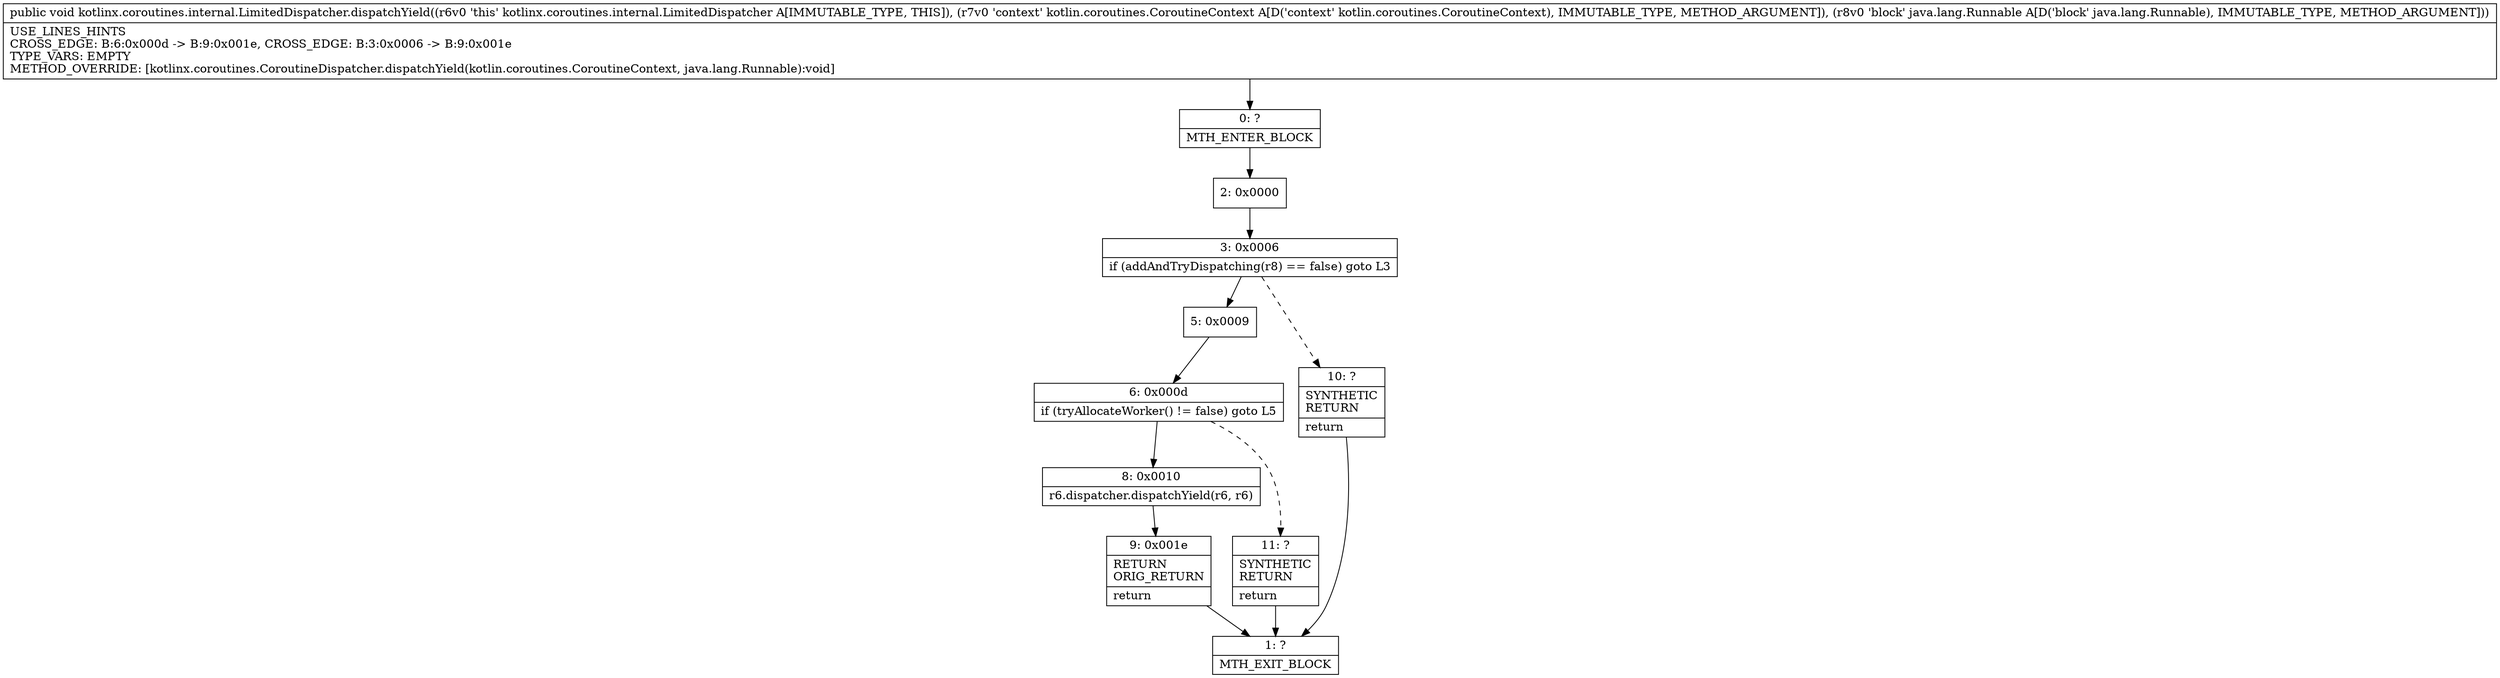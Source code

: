 digraph "CFG forkotlinx.coroutines.internal.LimitedDispatcher.dispatchYield(Lkotlin\/coroutines\/CoroutineContext;Ljava\/lang\/Runnable;)V" {
Node_0 [shape=record,label="{0\:\ ?|MTH_ENTER_BLOCK\l}"];
Node_2 [shape=record,label="{2\:\ 0x0000}"];
Node_3 [shape=record,label="{3\:\ 0x0006|if (addAndTryDispatching(r8) == false) goto L3\l}"];
Node_5 [shape=record,label="{5\:\ 0x0009}"];
Node_6 [shape=record,label="{6\:\ 0x000d|if (tryAllocateWorker() != false) goto L5\l}"];
Node_8 [shape=record,label="{8\:\ 0x0010|r6.dispatcher.dispatchYield(r6, r6)\l}"];
Node_9 [shape=record,label="{9\:\ 0x001e|RETURN\lORIG_RETURN\l|return\l}"];
Node_1 [shape=record,label="{1\:\ ?|MTH_EXIT_BLOCK\l}"];
Node_11 [shape=record,label="{11\:\ ?|SYNTHETIC\lRETURN\l|return\l}"];
Node_10 [shape=record,label="{10\:\ ?|SYNTHETIC\lRETURN\l|return\l}"];
MethodNode[shape=record,label="{public void kotlinx.coroutines.internal.LimitedDispatcher.dispatchYield((r6v0 'this' kotlinx.coroutines.internal.LimitedDispatcher A[IMMUTABLE_TYPE, THIS]), (r7v0 'context' kotlin.coroutines.CoroutineContext A[D('context' kotlin.coroutines.CoroutineContext), IMMUTABLE_TYPE, METHOD_ARGUMENT]), (r8v0 'block' java.lang.Runnable A[D('block' java.lang.Runnable), IMMUTABLE_TYPE, METHOD_ARGUMENT]))  | USE_LINES_HINTS\lCROSS_EDGE: B:6:0x000d \-\> B:9:0x001e, CROSS_EDGE: B:3:0x0006 \-\> B:9:0x001e\lTYPE_VARS: EMPTY\lMETHOD_OVERRIDE: [kotlinx.coroutines.CoroutineDispatcher.dispatchYield(kotlin.coroutines.CoroutineContext, java.lang.Runnable):void]\l}"];
MethodNode -> Node_0;Node_0 -> Node_2;
Node_2 -> Node_3;
Node_3 -> Node_5;
Node_3 -> Node_10[style=dashed];
Node_5 -> Node_6;
Node_6 -> Node_8;
Node_6 -> Node_11[style=dashed];
Node_8 -> Node_9;
Node_9 -> Node_1;
Node_11 -> Node_1;
Node_10 -> Node_1;
}

